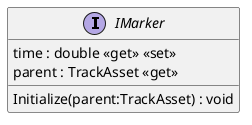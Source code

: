 @startuml
interface IMarker {
    time : double <<get>> <<set>>
    parent : TrackAsset <<get>>
    Initialize(parent:TrackAsset) : void
}
@enduml

